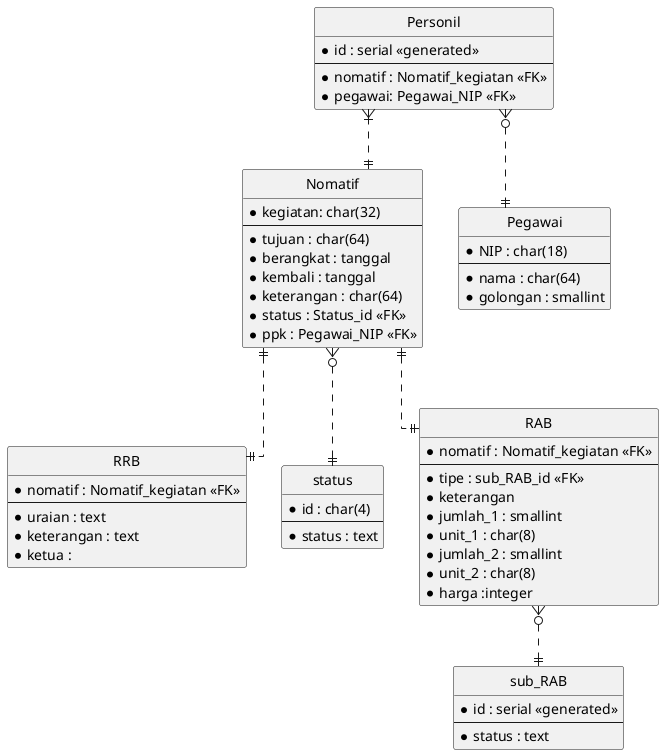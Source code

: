 @startuml db

' hide the spot
hide circle

' avoid problems with angled crows feet
skinparam linetype ortho

entity "Nomatif" as n {
  *kegiatan: char(32)
  --
  *tujuan : char(64)
  *berangkat : tanggal
  *kembali : tanggal
  *keterangan : char(64)
  *status : Status_id <<FK>>
  *ppk : Pegawai_NIP <<FK>>
}

entity "Pegawai" as p {
  *NIP : char(18)
  --
  *nama : char(64)
  *golongan : smallint
}

entity "Personil" as pe {
  *id : serial <<generated>>
  --
  *nomatif : Nomatif_kegiatan <<FK>>
  *pegawai: Pegawai_NIP <<FK>>
}

entity "RRB" as r {
  *nomatif : Nomatif_kegiatan <<FK>>
  --
  *uraian : text
  *keterangan : text
  *ketua :
}

entity "status" as s {
  *id : char(4)
  --
  *status : text
}

entity "sub_RAB" as kr {
  *id : serial <<generated>>
  --
  *status : text
}

entity "RAB" as ra {
  *nomatif : Nomatif_kegiatan <<FK>>
  --
  *tipe : sub_RAB_id <<FK>>
  *keterangan
  *jumlah_1 : smallint
  *unit_1 : char(8)
  *jumlah_2 : smallint
  *unit_2 : char(8)
  *harga :integer
}

pe }o..|| p
pe }|..|| n
n ||..|| r
n ||..|| ra
n }o..|| s
ra }o..|| kr

@enduml